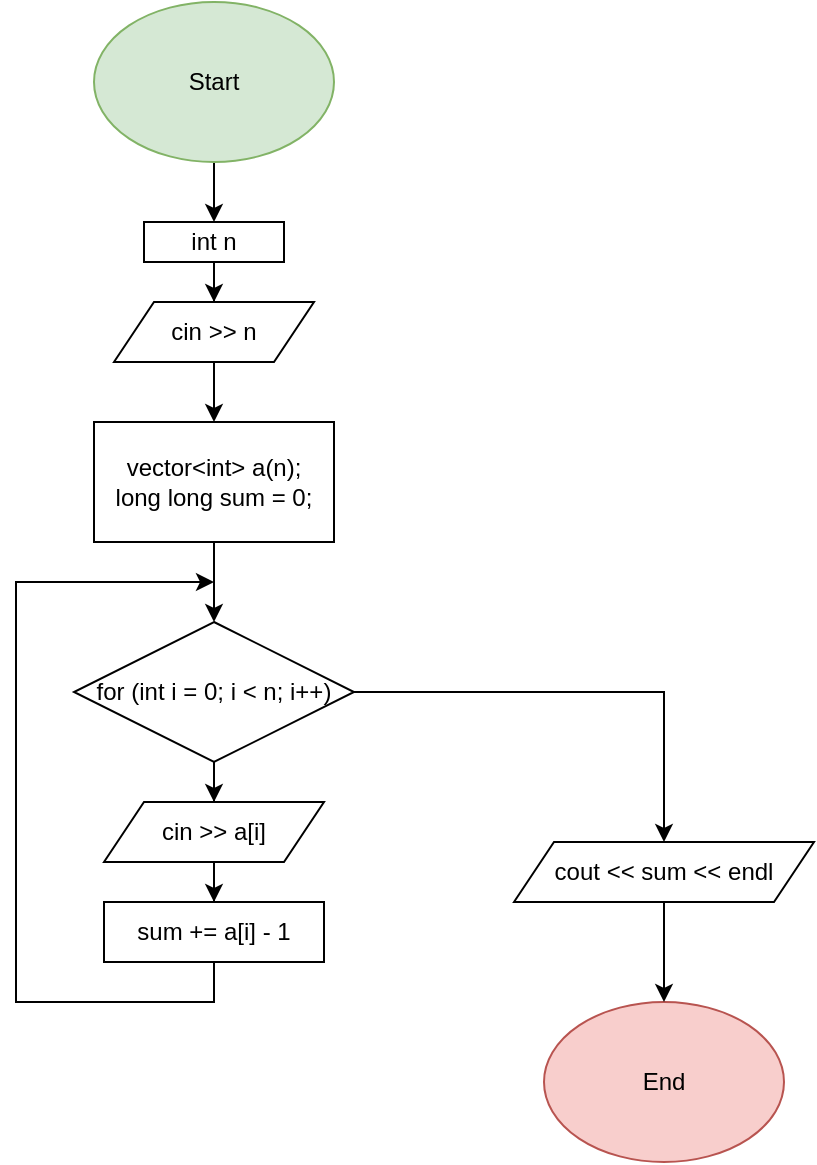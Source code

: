 <mxfile version="24.9.3">
  <diagram name="Страница — 1" id="KH0s6EQaipjiKsQ9ndKl">
    <mxGraphModel dx="712" dy="771" grid="1" gridSize="10" guides="1" tooltips="1" connect="1" arrows="1" fold="1" page="1" pageScale="1" pageWidth="827" pageHeight="1169" math="0" shadow="0">
      <root>
        <mxCell id="0" />
        <mxCell id="1" parent="0" />
        <mxCell id="guU1zWuuyde45Qu0r5Fd-9" value="" style="edgeStyle=orthogonalEdgeStyle;rounded=0;orthogonalLoop=1;jettySize=auto;html=1;" edge="1" parent="1" source="guU1zWuuyde45Qu0r5Fd-1" target="guU1zWuuyde45Qu0r5Fd-3">
          <mxGeometry relative="1" as="geometry" />
        </mxCell>
        <mxCell id="guU1zWuuyde45Qu0r5Fd-1" value="Start" style="ellipse;whiteSpace=wrap;html=1;fillColor=#d5e8d4;strokeColor=#82b366;" vertex="1" parent="1">
          <mxGeometry x="160" width="120" height="80" as="geometry" />
        </mxCell>
        <mxCell id="guU1zWuuyde45Qu0r5Fd-2" value="End" style="ellipse;whiteSpace=wrap;html=1;fillColor=#f8cecc;strokeColor=#b85450;" vertex="1" parent="1">
          <mxGeometry x="385" y="500" width="120" height="80" as="geometry" />
        </mxCell>
        <mxCell id="guU1zWuuyde45Qu0r5Fd-10" value="" style="edgeStyle=orthogonalEdgeStyle;rounded=0;orthogonalLoop=1;jettySize=auto;html=1;" edge="1" parent="1" source="guU1zWuuyde45Qu0r5Fd-3" target="guU1zWuuyde45Qu0r5Fd-4">
          <mxGeometry relative="1" as="geometry" />
        </mxCell>
        <mxCell id="guU1zWuuyde45Qu0r5Fd-3" value="int n" style="rounded=0;whiteSpace=wrap;html=1;" vertex="1" parent="1">
          <mxGeometry x="185" y="110" width="70" height="20" as="geometry" />
        </mxCell>
        <mxCell id="guU1zWuuyde45Qu0r5Fd-11" value="" style="edgeStyle=orthogonalEdgeStyle;rounded=0;orthogonalLoop=1;jettySize=auto;html=1;" edge="1" parent="1" source="guU1zWuuyde45Qu0r5Fd-4" target="guU1zWuuyde45Qu0r5Fd-5">
          <mxGeometry relative="1" as="geometry" />
        </mxCell>
        <mxCell id="guU1zWuuyde45Qu0r5Fd-4" value="cin &amp;gt;&amp;gt; n" style="shape=parallelogram;perimeter=parallelogramPerimeter;whiteSpace=wrap;html=1;fixedSize=1;" vertex="1" parent="1">
          <mxGeometry x="170" y="150" width="100" height="30" as="geometry" />
        </mxCell>
        <mxCell id="guU1zWuuyde45Qu0r5Fd-12" value="" style="edgeStyle=orthogonalEdgeStyle;rounded=0;orthogonalLoop=1;jettySize=auto;html=1;" edge="1" parent="1" source="guU1zWuuyde45Qu0r5Fd-5" target="guU1zWuuyde45Qu0r5Fd-6">
          <mxGeometry relative="1" as="geometry" />
        </mxCell>
        <mxCell id="guU1zWuuyde45Qu0r5Fd-5" value="&lt;div&gt;vector&amp;lt;int&amp;gt; a(n);&lt;/div&gt;&lt;div&gt;long long sum = 0;&lt;/div&gt;" style="rounded=0;whiteSpace=wrap;html=1;" vertex="1" parent="1">
          <mxGeometry x="160" y="210" width="120" height="60" as="geometry" />
        </mxCell>
        <mxCell id="guU1zWuuyde45Qu0r5Fd-14" style="edgeStyle=orthogonalEdgeStyle;rounded=0;orthogonalLoop=1;jettySize=auto;html=1;exitX=1;exitY=0.5;exitDx=0;exitDy=0;entryX=0.5;entryY=0;entryDx=0;entryDy=0;" edge="1" parent="1" source="guU1zWuuyde45Qu0r5Fd-6" target="guU1zWuuyde45Qu0r5Fd-7">
          <mxGeometry relative="1" as="geometry" />
        </mxCell>
        <mxCell id="guU1zWuuyde45Qu0r5Fd-16" value="" style="edgeStyle=orthogonalEdgeStyle;rounded=0;orthogonalLoop=1;jettySize=auto;html=1;" edge="1" parent="1" source="guU1zWuuyde45Qu0r5Fd-6" target="guU1zWuuyde45Qu0r5Fd-15">
          <mxGeometry relative="1" as="geometry" />
        </mxCell>
        <mxCell id="guU1zWuuyde45Qu0r5Fd-6" value="for (int i = 0; i &amp;lt; n; i++)" style="rhombus;whiteSpace=wrap;html=1;" vertex="1" parent="1">
          <mxGeometry x="150" y="310" width="140" height="70" as="geometry" />
        </mxCell>
        <mxCell id="guU1zWuuyde45Qu0r5Fd-19" value="" style="edgeStyle=orthogonalEdgeStyle;rounded=0;orthogonalLoop=1;jettySize=auto;html=1;" edge="1" parent="1" source="guU1zWuuyde45Qu0r5Fd-7" target="guU1zWuuyde45Qu0r5Fd-2">
          <mxGeometry relative="1" as="geometry" />
        </mxCell>
        <mxCell id="guU1zWuuyde45Qu0r5Fd-7" value="cout &amp;lt;&amp;lt; sum &amp;lt;&amp;lt; endl" style="shape=parallelogram;perimeter=parallelogramPerimeter;whiteSpace=wrap;html=1;fixedSize=1;" vertex="1" parent="1">
          <mxGeometry x="370" y="420" width="150" height="30" as="geometry" />
        </mxCell>
        <mxCell id="guU1zWuuyde45Qu0r5Fd-18" style="edgeStyle=orthogonalEdgeStyle;rounded=0;orthogonalLoop=1;jettySize=auto;html=1;exitX=0.5;exitY=1;exitDx=0;exitDy=0;" edge="1" parent="1" source="guU1zWuuyde45Qu0r5Fd-8">
          <mxGeometry relative="1" as="geometry">
            <mxPoint x="220" y="290" as="targetPoint" />
            <Array as="points">
              <mxPoint x="220" y="500" />
              <mxPoint x="121" y="500" />
            </Array>
          </mxGeometry>
        </mxCell>
        <mxCell id="guU1zWuuyde45Qu0r5Fd-8" value="sum += a[i] - 1" style="rounded=0;whiteSpace=wrap;html=1;" vertex="1" parent="1">
          <mxGeometry x="165" y="450" width="110" height="30" as="geometry" />
        </mxCell>
        <mxCell id="guU1zWuuyde45Qu0r5Fd-17" value="" style="edgeStyle=orthogonalEdgeStyle;rounded=0;orthogonalLoop=1;jettySize=auto;html=1;" edge="1" parent="1" source="guU1zWuuyde45Qu0r5Fd-15" target="guU1zWuuyde45Qu0r5Fd-8">
          <mxGeometry relative="1" as="geometry" />
        </mxCell>
        <mxCell id="guU1zWuuyde45Qu0r5Fd-15" value="cin &amp;gt;&amp;gt; a[i]" style="shape=parallelogram;perimeter=parallelogramPerimeter;whiteSpace=wrap;html=1;fixedSize=1;" vertex="1" parent="1">
          <mxGeometry x="165" y="400" width="110" height="30" as="geometry" />
        </mxCell>
      </root>
    </mxGraphModel>
  </diagram>
</mxfile>
